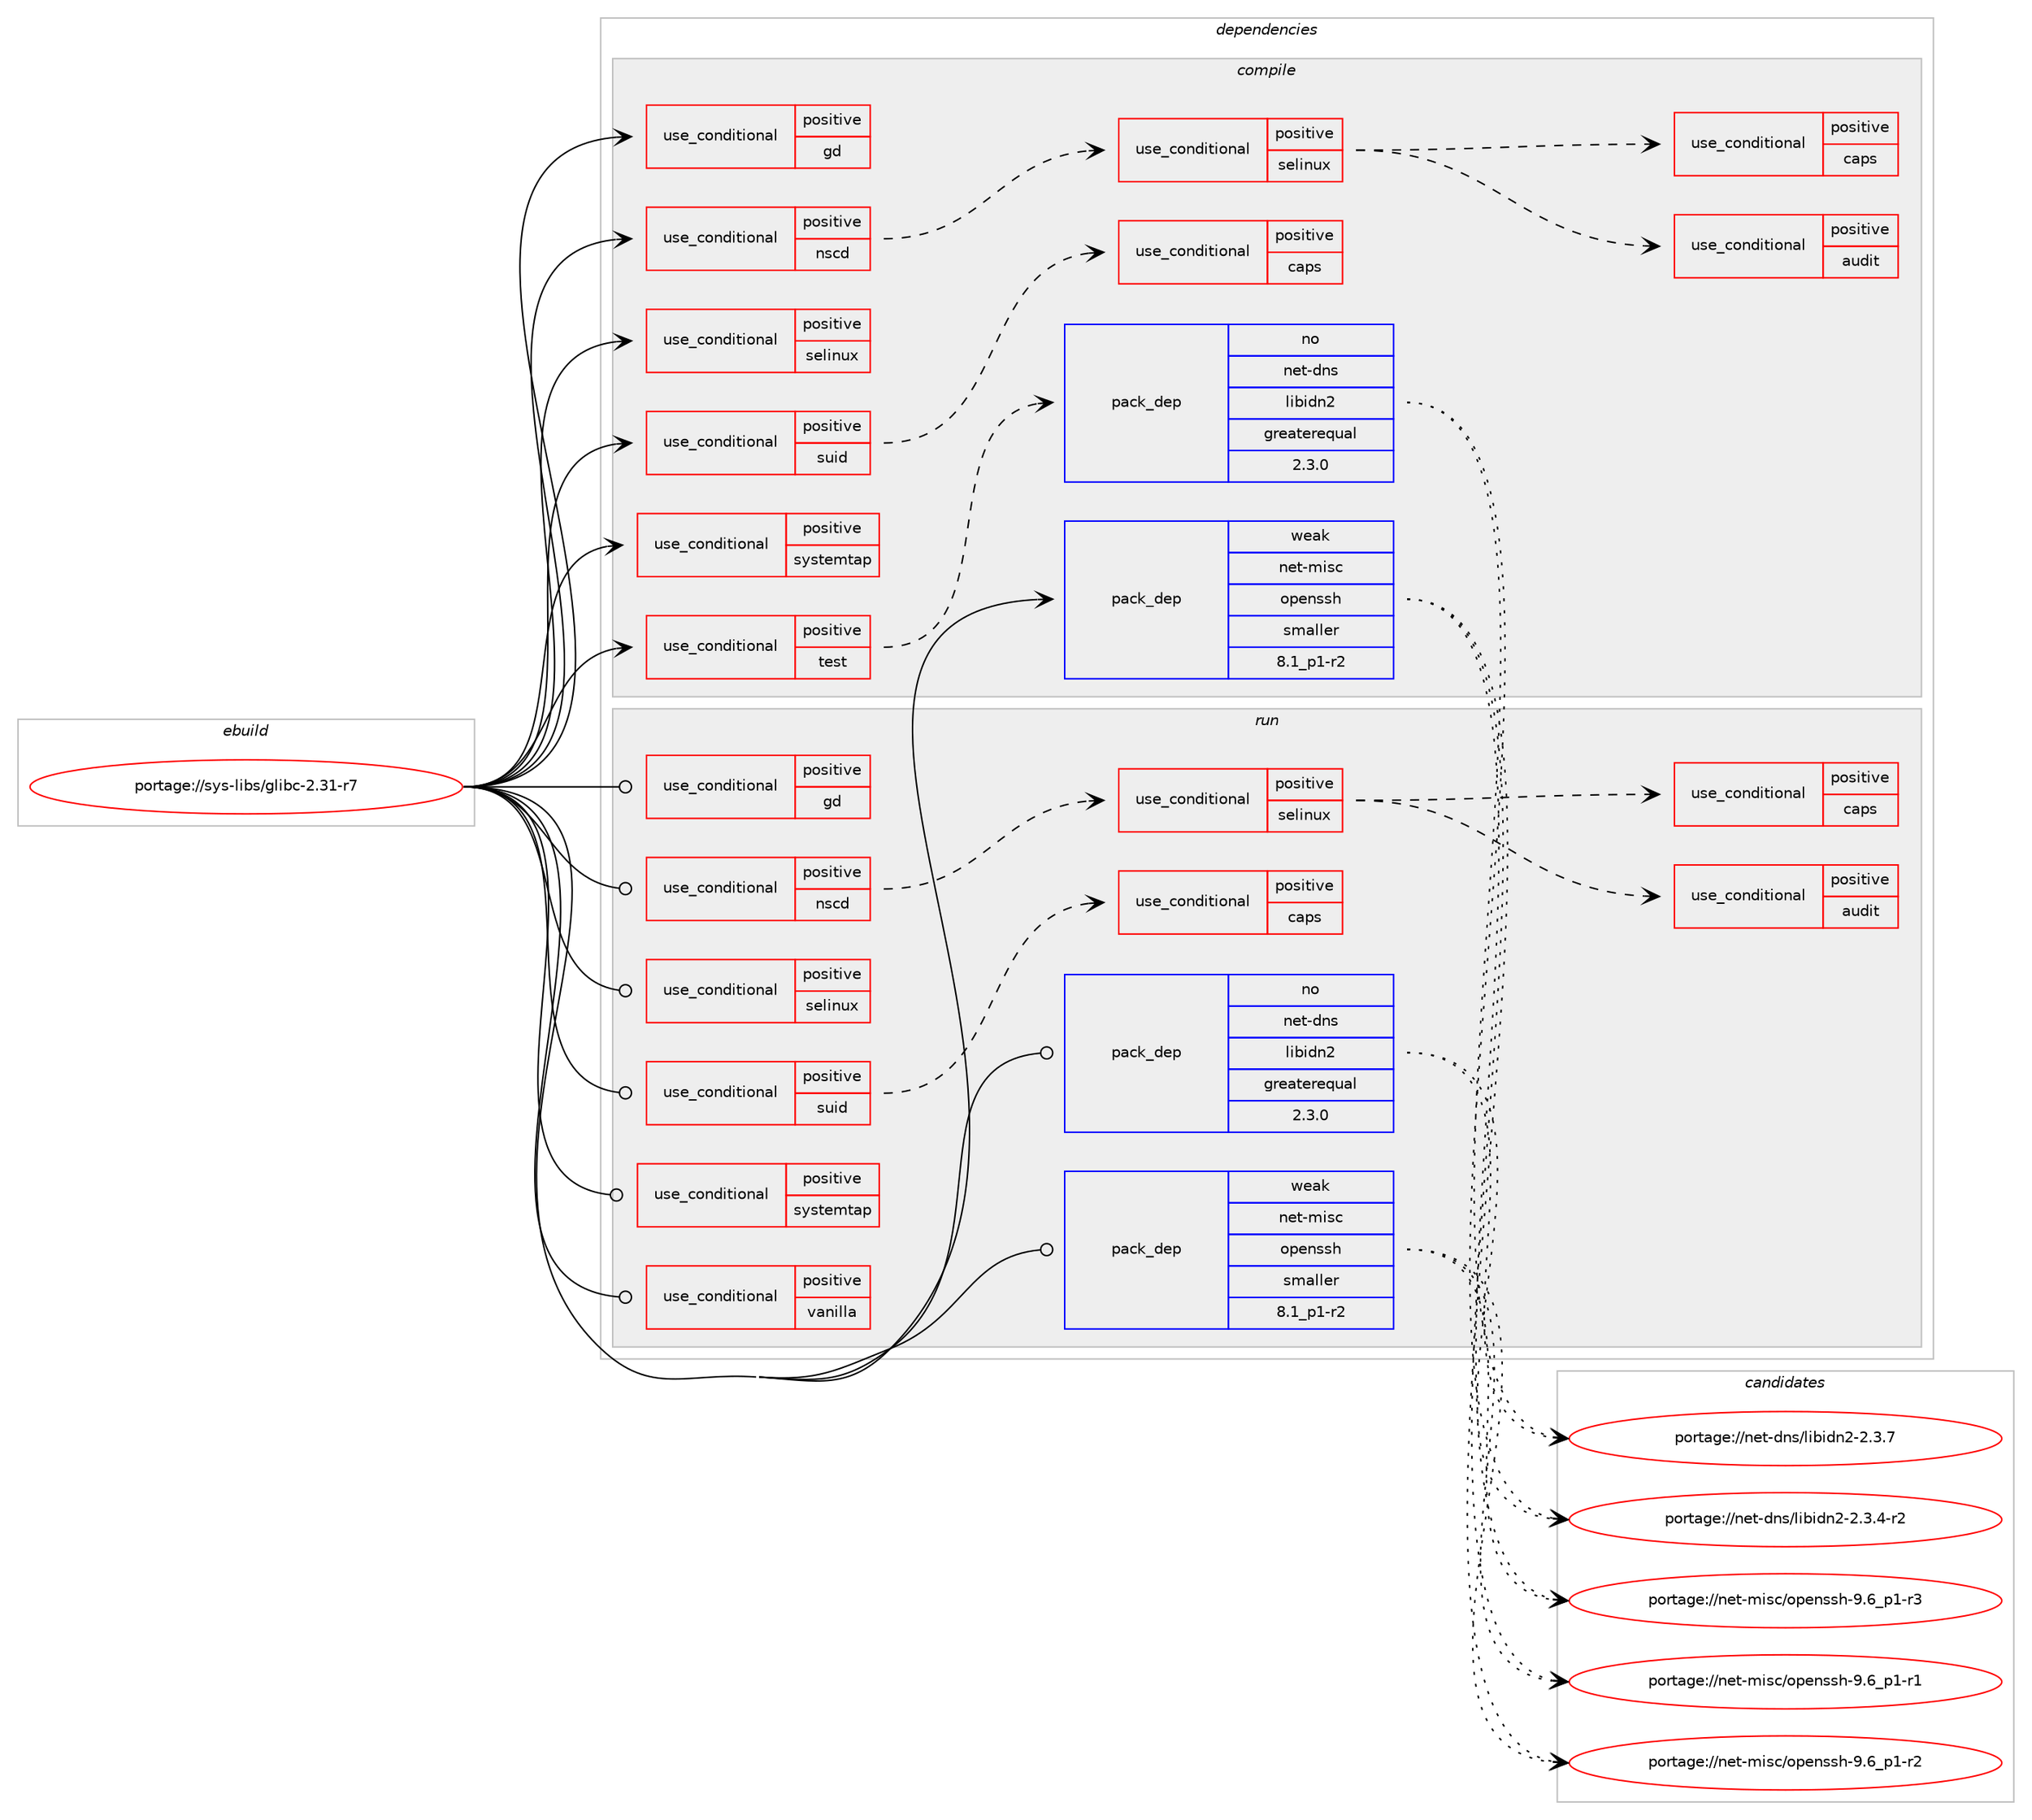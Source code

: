 digraph prolog {

# *************
# Graph options
# *************

newrank=true;
concentrate=true;
compound=true;
graph [rankdir=LR,fontname=Helvetica,fontsize=10,ranksep=1.5];#, ranksep=2.5, nodesep=0.2];
edge  [arrowhead=vee];
node  [fontname=Helvetica,fontsize=10];

# **********
# The ebuild
# **********

subgraph cluster_leftcol {
color=gray;
rank=same;
label=<<i>ebuild</i>>;
id [label="portage://sys-libs/glibc-2.31-r7", color=red, width=4, href="../sys-libs/glibc-2.31-r7.svg"];
}

# ****************
# The dependencies
# ****************

subgraph cluster_midcol {
color=gray;
label=<<i>dependencies</i>>;
subgraph cluster_compile {
fillcolor="#eeeeee";
style=filled;
label=<<i>compile</i>>;
subgraph cond11427 {
dependency16212 [label=<<TABLE BORDER="0" CELLBORDER="1" CELLSPACING="0" CELLPADDING="4"><TR><TD ROWSPAN="3" CELLPADDING="10">use_conditional</TD></TR><TR><TD>positive</TD></TR><TR><TD>gd</TD></TR></TABLE>>, shape=none, color=red];
# *** BEGIN UNKNOWN DEPENDENCY TYPE (TODO) ***
# dependency16212 -> package_dependency(portage://sys-libs/glibc-2.31-r7,install,no,media-libs,gd,none,[,,],[slot(2),equal],[])
# *** END UNKNOWN DEPENDENCY TYPE (TODO) ***

}
id:e -> dependency16212:w [weight=20,style="solid",arrowhead="vee"];
subgraph cond11428 {
dependency16213 [label=<<TABLE BORDER="0" CELLBORDER="1" CELLSPACING="0" CELLPADDING="4"><TR><TD ROWSPAN="3" CELLPADDING="10">use_conditional</TD></TR><TR><TD>positive</TD></TR><TR><TD>nscd</TD></TR></TABLE>>, shape=none, color=red];
subgraph cond11429 {
dependency16214 [label=<<TABLE BORDER="0" CELLBORDER="1" CELLSPACING="0" CELLPADDING="4"><TR><TD ROWSPAN="3" CELLPADDING="10">use_conditional</TD></TR><TR><TD>positive</TD></TR><TR><TD>selinux</TD></TR></TABLE>>, shape=none, color=red];
subgraph cond11430 {
dependency16215 [label=<<TABLE BORDER="0" CELLBORDER="1" CELLSPACING="0" CELLPADDING="4"><TR><TD ROWSPAN="3" CELLPADDING="10">use_conditional</TD></TR><TR><TD>positive</TD></TR><TR><TD>audit</TD></TR></TABLE>>, shape=none, color=red];
# *** BEGIN UNKNOWN DEPENDENCY TYPE (TODO) ***
# dependency16215 -> package_dependency(portage://sys-libs/glibc-2.31-r7,install,no,sys-process,audit,none,[,,],[],[])
# *** END UNKNOWN DEPENDENCY TYPE (TODO) ***

}
dependency16214:e -> dependency16215:w [weight=20,style="dashed",arrowhead="vee"];
subgraph cond11431 {
dependency16216 [label=<<TABLE BORDER="0" CELLBORDER="1" CELLSPACING="0" CELLPADDING="4"><TR><TD ROWSPAN="3" CELLPADDING="10">use_conditional</TD></TR><TR><TD>positive</TD></TR><TR><TD>caps</TD></TR></TABLE>>, shape=none, color=red];
# *** BEGIN UNKNOWN DEPENDENCY TYPE (TODO) ***
# dependency16216 -> package_dependency(portage://sys-libs/glibc-2.31-r7,install,no,sys-libs,libcap,none,[,,],[],[])
# *** END UNKNOWN DEPENDENCY TYPE (TODO) ***

}
dependency16214:e -> dependency16216:w [weight=20,style="dashed",arrowhead="vee"];
}
dependency16213:e -> dependency16214:w [weight=20,style="dashed",arrowhead="vee"];
}
id:e -> dependency16213:w [weight=20,style="solid",arrowhead="vee"];
subgraph cond11432 {
dependency16217 [label=<<TABLE BORDER="0" CELLBORDER="1" CELLSPACING="0" CELLPADDING="4"><TR><TD ROWSPAN="3" CELLPADDING="10">use_conditional</TD></TR><TR><TD>positive</TD></TR><TR><TD>selinux</TD></TR></TABLE>>, shape=none, color=red];
# *** BEGIN UNKNOWN DEPENDENCY TYPE (TODO) ***
# dependency16217 -> package_dependency(portage://sys-libs/glibc-2.31-r7,install,no,sys-libs,libselinux,none,[,,],[],[])
# *** END UNKNOWN DEPENDENCY TYPE (TODO) ***

}
id:e -> dependency16217:w [weight=20,style="solid",arrowhead="vee"];
subgraph cond11433 {
dependency16218 [label=<<TABLE BORDER="0" CELLBORDER="1" CELLSPACING="0" CELLPADDING="4"><TR><TD ROWSPAN="3" CELLPADDING="10">use_conditional</TD></TR><TR><TD>positive</TD></TR><TR><TD>suid</TD></TR></TABLE>>, shape=none, color=red];
subgraph cond11434 {
dependency16219 [label=<<TABLE BORDER="0" CELLBORDER="1" CELLSPACING="0" CELLPADDING="4"><TR><TD ROWSPAN="3" CELLPADDING="10">use_conditional</TD></TR><TR><TD>positive</TD></TR><TR><TD>caps</TD></TR></TABLE>>, shape=none, color=red];
# *** BEGIN UNKNOWN DEPENDENCY TYPE (TODO) ***
# dependency16219 -> package_dependency(portage://sys-libs/glibc-2.31-r7,install,no,sys-libs,libcap,none,[,,],[],[])
# *** END UNKNOWN DEPENDENCY TYPE (TODO) ***

}
dependency16218:e -> dependency16219:w [weight=20,style="dashed",arrowhead="vee"];
}
id:e -> dependency16218:w [weight=20,style="solid",arrowhead="vee"];
subgraph cond11435 {
dependency16220 [label=<<TABLE BORDER="0" CELLBORDER="1" CELLSPACING="0" CELLPADDING="4"><TR><TD ROWSPAN="3" CELLPADDING="10">use_conditional</TD></TR><TR><TD>positive</TD></TR><TR><TD>systemtap</TD></TR></TABLE>>, shape=none, color=red];
# *** BEGIN UNKNOWN DEPENDENCY TYPE (TODO) ***
# dependency16220 -> package_dependency(portage://sys-libs/glibc-2.31-r7,install,no,dev-debug,systemtap,none,[,,],[],[])
# *** END UNKNOWN DEPENDENCY TYPE (TODO) ***

}
id:e -> dependency16220:w [weight=20,style="solid",arrowhead="vee"];
subgraph cond11436 {
dependency16221 [label=<<TABLE BORDER="0" CELLBORDER="1" CELLSPACING="0" CELLPADDING="4"><TR><TD ROWSPAN="3" CELLPADDING="10">use_conditional</TD></TR><TR><TD>positive</TD></TR><TR><TD>test</TD></TR></TABLE>>, shape=none, color=red];
subgraph pack4625 {
dependency16222 [label=<<TABLE BORDER="0" CELLBORDER="1" CELLSPACING="0" CELLPADDING="4" WIDTH="220"><TR><TD ROWSPAN="6" CELLPADDING="30">pack_dep</TD></TR><TR><TD WIDTH="110">no</TD></TR><TR><TD>net-dns</TD></TR><TR><TD>libidn2</TD></TR><TR><TD>greaterequal</TD></TR><TR><TD>2.3.0</TD></TR></TABLE>>, shape=none, color=blue];
}
dependency16221:e -> dependency16222:w [weight=20,style="dashed",arrowhead="vee"];
}
id:e -> dependency16221:w [weight=20,style="solid",arrowhead="vee"];
# *** BEGIN UNKNOWN DEPENDENCY TYPE (TODO) ***
# id -> package_dependency(portage://sys-libs/glibc-2.31-r7,install,no,virtual,os-headers,none,[,,],[],[])
# *** END UNKNOWN DEPENDENCY TYPE (TODO) ***

subgraph pack4626 {
dependency16223 [label=<<TABLE BORDER="0" CELLBORDER="1" CELLSPACING="0" CELLPADDING="4" WIDTH="220"><TR><TD ROWSPAN="6" CELLPADDING="30">pack_dep</TD></TR><TR><TD WIDTH="110">weak</TD></TR><TR><TD>net-misc</TD></TR><TR><TD>openssh</TD></TR><TR><TD>smaller</TD></TR><TR><TD>8.1_p1-r2</TD></TR></TABLE>>, shape=none, color=blue];
}
id:e -> dependency16223:w [weight=20,style="solid",arrowhead="vee"];
}
subgraph cluster_compileandrun {
fillcolor="#eeeeee";
style=filled;
label=<<i>compile and run</i>>;
}
subgraph cluster_run {
fillcolor="#eeeeee";
style=filled;
label=<<i>run</i>>;
subgraph cond11437 {
dependency16224 [label=<<TABLE BORDER="0" CELLBORDER="1" CELLSPACING="0" CELLPADDING="4"><TR><TD ROWSPAN="3" CELLPADDING="10">use_conditional</TD></TR><TR><TD>positive</TD></TR><TR><TD>gd</TD></TR></TABLE>>, shape=none, color=red];
# *** BEGIN UNKNOWN DEPENDENCY TYPE (TODO) ***
# dependency16224 -> package_dependency(portage://sys-libs/glibc-2.31-r7,run,no,media-libs,gd,none,[,,],[slot(2),equal],[])
# *** END UNKNOWN DEPENDENCY TYPE (TODO) ***

}
id:e -> dependency16224:w [weight=20,style="solid",arrowhead="odot"];
subgraph cond11438 {
dependency16225 [label=<<TABLE BORDER="0" CELLBORDER="1" CELLSPACING="0" CELLPADDING="4"><TR><TD ROWSPAN="3" CELLPADDING="10">use_conditional</TD></TR><TR><TD>positive</TD></TR><TR><TD>nscd</TD></TR></TABLE>>, shape=none, color=red];
subgraph cond11439 {
dependency16226 [label=<<TABLE BORDER="0" CELLBORDER="1" CELLSPACING="0" CELLPADDING="4"><TR><TD ROWSPAN="3" CELLPADDING="10">use_conditional</TD></TR><TR><TD>positive</TD></TR><TR><TD>selinux</TD></TR></TABLE>>, shape=none, color=red];
subgraph cond11440 {
dependency16227 [label=<<TABLE BORDER="0" CELLBORDER="1" CELLSPACING="0" CELLPADDING="4"><TR><TD ROWSPAN="3" CELLPADDING="10">use_conditional</TD></TR><TR><TD>positive</TD></TR><TR><TD>audit</TD></TR></TABLE>>, shape=none, color=red];
# *** BEGIN UNKNOWN DEPENDENCY TYPE (TODO) ***
# dependency16227 -> package_dependency(portage://sys-libs/glibc-2.31-r7,run,no,sys-process,audit,none,[,,],[],[])
# *** END UNKNOWN DEPENDENCY TYPE (TODO) ***

}
dependency16226:e -> dependency16227:w [weight=20,style="dashed",arrowhead="vee"];
subgraph cond11441 {
dependency16228 [label=<<TABLE BORDER="0" CELLBORDER="1" CELLSPACING="0" CELLPADDING="4"><TR><TD ROWSPAN="3" CELLPADDING="10">use_conditional</TD></TR><TR><TD>positive</TD></TR><TR><TD>caps</TD></TR></TABLE>>, shape=none, color=red];
# *** BEGIN UNKNOWN DEPENDENCY TYPE (TODO) ***
# dependency16228 -> package_dependency(portage://sys-libs/glibc-2.31-r7,run,no,sys-libs,libcap,none,[,,],[],[])
# *** END UNKNOWN DEPENDENCY TYPE (TODO) ***

}
dependency16226:e -> dependency16228:w [weight=20,style="dashed",arrowhead="vee"];
}
dependency16225:e -> dependency16226:w [weight=20,style="dashed",arrowhead="vee"];
}
id:e -> dependency16225:w [weight=20,style="solid",arrowhead="odot"];
subgraph cond11442 {
dependency16229 [label=<<TABLE BORDER="0" CELLBORDER="1" CELLSPACING="0" CELLPADDING="4"><TR><TD ROWSPAN="3" CELLPADDING="10">use_conditional</TD></TR><TR><TD>positive</TD></TR><TR><TD>selinux</TD></TR></TABLE>>, shape=none, color=red];
# *** BEGIN UNKNOWN DEPENDENCY TYPE (TODO) ***
# dependency16229 -> package_dependency(portage://sys-libs/glibc-2.31-r7,run,no,sys-libs,libselinux,none,[,,],[],[])
# *** END UNKNOWN DEPENDENCY TYPE (TODO) ***

}
id:e -> dependency16229:w [weight=20,style="solid",arrowhead="odot"];
subgraph cond11443 {
dependency16230 [label=<<TABLE BORDER="0" CELLBORDER="1" CELLSPACING="0" CELLPADDING="4"><TR><TD ROWSPAN="3" CELLPADDING="10">use_conditional</TD></TR><TR><TD>positive</TD></TR><TR><TD>suid</TD></TR></TABLE>>, shape=none, color=red];
subgraph cond11444 {
dependency16231 [label=<<TABLE BORDER="0" CELLBORDER="1" CELLSPACING="0" CELLPADDING="4"><TR><TD ROWSPAN="3" CELLPADDING="10">use_conditional</TD></TR><TR><TD>positive</TD></TR><TR><TD>caps</TD></TR></TABLE>>, shape=none, color=red];
# *** BEGIN UNKNOWN DEPENDENCY TYPE (TODO) ***
# dependency16231 -> package_dependency(portage://sys-libs/glibc-2.31-r7,run,no,sys-libs,libcap,none,[,,],[],[])
# *** END UNKNOWN DEPENDENCY TYPE (TODO) ***

}
dependency16230:e -> dependency16231:w [weight=20,style="dashed",arrowhead="vee"];
}
id:e -> dependency16230:w [weight=20,style="solid",arrowhead="odot"];
subgraph cond11445 {
dependency16232 [label=<<TABLE BORDER="0" CELLBORDER="1" CELLSPACING="0" CELLPADDING="4"><TR><TD ROWSPAN="3" CELLPADDING="10">use_conditional</TD></TR><TR><TD>positive</TD></TR><TR><TD>systemtap</TD></TR></TABLE>>, shape=none, color=red];
# *** BEGIN UNKNOWN DEPENDENCY TYPE (TODO) ***
# dependency16232 -> package_dependency(portage://sys-libs/glibc-2.31-r7,run,no,dev-debug,systemtap,none,[,,],[],[])
# *** END UNKNOWN DEPENDENCY TYPE (TODO) ***

}
id:e -> dependency16232:w [weight=20,style="solid",arrowhead="odot"];
subgraph cond11446 {
dependency16233 [label=<<TABLE BORDER="0" CELLBORDER="1" CELLSPACING="0" CELLPADDING="4"><TR><TD ROWSPAN="3" CELLPADDING="10">use_conditional</TD></TR><TR><TD>positive</TD></TR><TR><TD>vanilla</TD></TR></TABLE>>, shape=none, color=red];
# *** BEGIN UNKNOWN DEPENDENCY TYPE (TODO) ***
# dependency16233 -> package_dependency(portage://sys-libs/glibc-2.31-r7,run,weak,sys-libs,timezone-data,none,[,,],[],[])
# *** END UNKNOWN DEPENDENCY TYPE (TODO) ***

}
id:e -> dependency16233:w [weight=20,style="solid",arrowhead="odot"];
subgraph pack4627 {
dependency16234 [label=<<TABLE BORDER="0" CELLBORDER="1" CELLSPACING="0" CELLPADDING="4" WIDTH="220"><TR><TD ROWSPAN="6" CELLPADDING="30">pack_dep</TD></TR><TR><TD WIDTH="110">no</TD></TR><TR><TD>net-dns</TD></TR><TR><TD>libidn2</TD></TR><TR><TD>greaterequal</TD></TR><TR><TD>2.3.0</TD></TR></TABLE>>, shape=none, color=blue];
}
id:e -> dependency16234:w [weight=20,style="solid",arrowhead="odot"];
# *** BEGIN UNKNOWN DEPENDENCY TYPE (TODO) ***
# id -> package_dependency(portage://sys-libs/glibc-2.31-r7,run,no,sys-apps,gentoo-functions,none,[,,],[],[])
# *** END UNKNOWN DEPENDENCY TYPE (TODO) ***

subgraph pack4628 {
dependency16235 [label=<<TABLE BORDER="0" CELLBORDER="1" CELLSPACING="0" CELLPADDING="4" WIDTH="220"><TR><TD ROWSPAN="6" CELLPADDING="30">pack_dep</TD></TR><TR><TD WIDTH="110">weak</TD></TR><TR><TD>net-misc</TD></TR><TR><TD>openssh</TD></TR><TR><TD>smaller</TD></TR><TR><TD>8.1_p1-r2</TD></TR></TABLE>>, shape=none, color=blue];
}
id:e -> dependency16235:w [weight=20,style="solid",arrowhead="odot"];
}
}

# **************
# The candidates
# **************

subgraph cluster_choices {
rank=same;
color=gray;
label=<<i>candidates</i>>;

subgraph choice4625 {
color=black;
nodesep=1;
choice110101116451001101154710810598105100110504550465146524511450 [label="portage://net-dns/libidn2-2.3.4-r2", color=red, width=4,href="../net-dns/libidn2-2.3.4-r2.svg"];
choice11010111645100110115471081059810510011050455046514655 [label="portage://net-dns/libidn2-2.3.7", color=red, width=4,href="../net-dns/libidn2-2.3.7.svg"];
dependency16222:e -> choice110101116451001101154710810598105100110504550465146524511450:w [style=dotted,weight="100"];
dependency16222:e -> choice11010111645100110115471081059810510011050455046514655:w [style=dotted,weight="100"];
}
subgraph choice4626 {
color=black;
nodesep=1;
choice1101011164510910511599471111121011101151151044557465495112494511449 [label="portage://net-misc/openssh-9.6_p1-r1", color=red, width=4,href="../net-misc/openssh-9.6_p1-r1.svg"];
choice1101011164510910511599471111121011101151151044557465495112494511450 [label="portage://net-misc/openssh-9.6_p1-r2", color=red, width=4,href="../net-misc/openssh-9.6_p1-r2.svg"];
choice1101011164510910511599471111121011101151151044557465495112494511451 [label="portage://net-misc/openssh-9.6_p1-r3", color=red, width=4,href="../net-misc/openssh-9.6_p1-r3.svg"];
dependency16223:e -> choice1101011164510910511599471111121011101151151044557465495112494511449:w [style=dotted,weight="100"];
dependency16223:e -> choice1101011164510910511599471111121011101151151044557465495112494511450:w [style=dotted,weight="100"];
dependency16223:e -> choice1101011164510910511599471111121011101151151044557465495112494511451:w [style=dotted,weight="100"];
}
subgraph choice4627 {
color=black;
nodesep=1;
choice110101116451001101154710810598105100110504550465146524511450 [label="portage://net-dns/libidn2-2.3.4-r2", color=red, width=4,href="../net-dns/libidn2-2.3.4-r2.svg"];
choice11010111645100110115471081059810510011050455046514655 [label="portage://net-dns/libidn2-2.3.7", color=red, width=4,href="../net-dns/libidn2-2.3.7.svg"];
dependency16234:e -> choice110101116451001101154710810598105100110504550465146524511450:w [style=dotted,weight="100"];
dependency16234:e -> choice11010111645100110115471081059810510011050455046514655:w [style=dotted,weight="100"];
}
subgraph choice4628 {
color=black;
nodesep=1;
choice1101011164510910511599471111121011101151151044557465495112494511449 [label="portage://net-misc/openssh-9.6_p1-r1", color=red, width=4,href="../net-misc/openssh-9.6_p1-r1.svg"];
choice1101011164510910511599471111121011101151151044557465495112494511450 [label="portage://net-misc/openssh-9.6_p1-r2", color=red, width=4,href="../net-misc/openssh-9.6_p1-r2.svg"];
choice1101011164510910511599471111121011101151151044557465495112494511451 [label="portage://net-misc/openssh-9.6_p1-r3", color=red, width=4,href="../net-misc/openssh-9.6_p1-r3.svg"];
dependency16235:e -> choice1101011164510910511599471111121011101151151044557465495112494511449:w [style=dotted,weight="100"];
dependency16235:e -> choice1101011164510910511599471111121011101151151044557465495112494511450:w [style=dotted,weight="100"];
dependency16235:e -> choice1101011164510910511599471111121011101151151044557465495112494511451:w [style=dotted,weight="100"];
}
}

}
